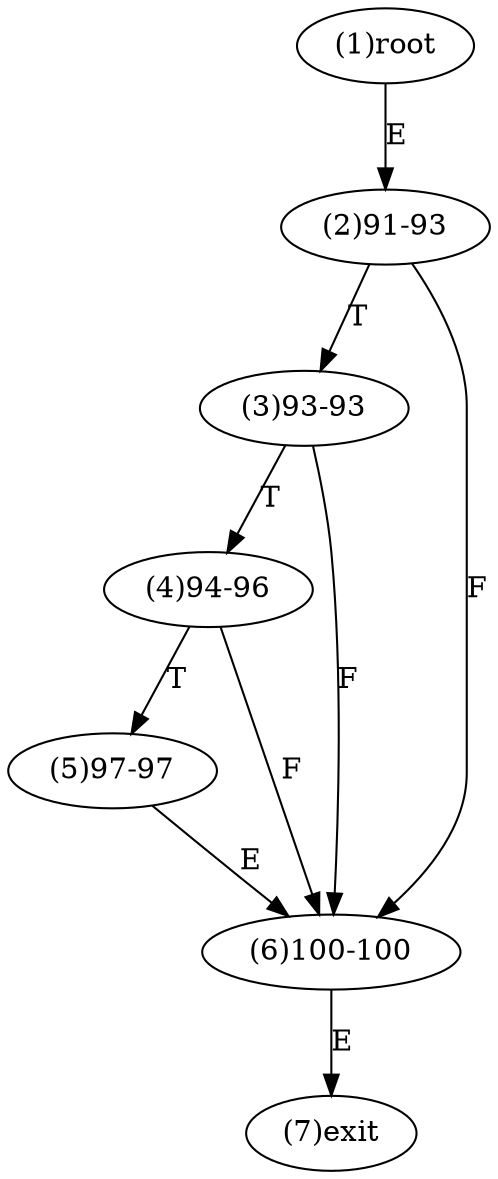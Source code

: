 digraph "" { 
1[ label="(1)root"];
2[ label="(2)91-93"];
3[ label="(3)93-93"];
4[ label="(4)94-96"];
5[ label="(5)97-97"];
6[ label="(6)100-100"];
7[ label="(7)exit"];
1->2[ label="E"];
2->6[ label="F"];
2->3[ label="T"];
3->6[ label="F"];
3->4[ label="T"];
4->6[ label="F"];
4->5[ label="T"];
5->6[ label="E"];
6->7[ label="E"];
}